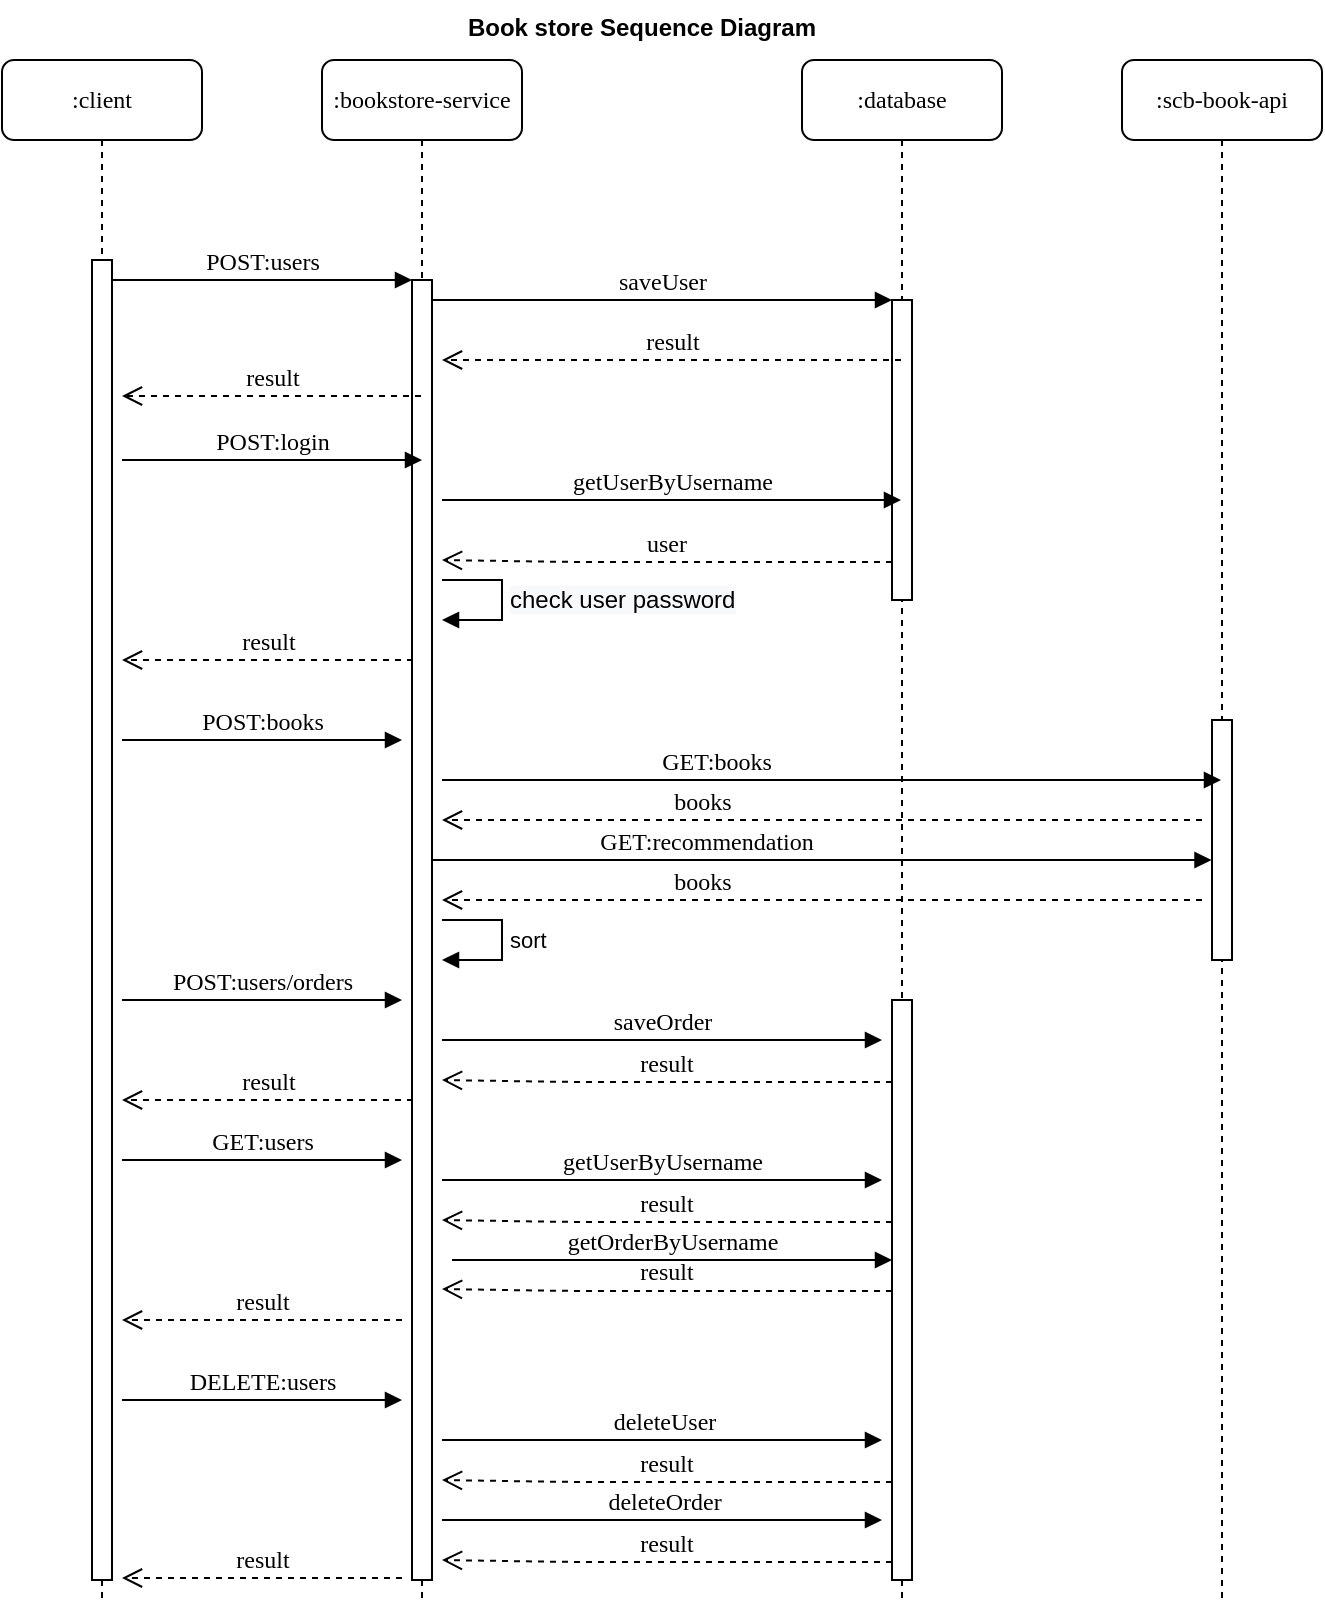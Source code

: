 <mxfile version="14.6.13" type="github">
  <diagram name="Page-1" id="13e1069c-82ec-6db2-03f1-153e76fe0fe0">
    <mxGraphModel dx="2066" dy="1186" grid="1" gridSize="10" guides="1" tooltips="1" connect="1" arrows="1" fold="1" page="1" pageScale="1" pageWidth="1100" pageHeight="850" background="#ffffff" math="0" shadow="0">
      <root>
        <mxCell id="0" />
        <mxCell id="1" parent="0" />
        <mxCell id="7baba1c4bc27f4b0-2" value=":bookstore-service" style="shape=umlLifeline;perimeter=lifelinePerimeter;whiteSpace=wrap;html=1;container=1;collapsible=0;recursiveResize=0;outlineConnect=0;rounded=1;shadow=0;comic=0;labelBackgroundColor=none;strokeWidth=1;fontFamily=Verdana;fontSize=12;align=center;" parent="1" vertex="1">
          <mxGeometry x="260" y="80" width="100" height="770" as="geometry" />
        </mxCell>
        <mxCell id="7baba1c4bc27f4b0-10" value="" style="html=1;points=[];perimeter=orthogonalPerimeter;rounded=0;shadow=0;comic=0;labelBackgroundColor=none;strokeWidth=1;fontFamily=Verdana;fontSize=12;align=center;" parent="7baba1c4bc27f4b0-2" vertex="1">
          <mxGeometry x="45" y="110" width="10" height="650" as="geometry" />
        </mxCell>
        <mxCell id="7baba1c4bc27f4b0-3" value=":database" style="shape=umlLifeline;perimeter=lifelinePerimeter;whiteSpace=wrap;html=1;container=1;collapsible=0;recursiveResize=0;outlineConnect=0;rounded=1;shadow=0;comic=0;labelBackgroundColor=none;strokeWidth=1;fontFamily=Verdana;fontSize=12;align=center;" parent="1" vertex="1">
          <mxGeometry x="500" y="80" width="100" height="770" as="geometry" />
        </mxCell>
        <mxCell id="7baba1c4bc27f4b0-13" value="" style="html=1;points=[];perimeter=orthogonalPerimeter;rounded=0;shadow=0;comic=0;labelBackgroundColor=none;strokeWidth=1;fontFamily=Verdana;fontSize=12;align=center;" parent="7baba1c4bc27f4b0-3" vertex="1">
          <mxGeometry x="45" y="120" width="10" height="150" as="geometry" />
        </mxCell>
        <mxCell id="7baba1c4bc27f4b0-8" value=":client" style="shape=umlLifeline;perimeter=lifelinePerimeter;whiteSpace=wrap;html=1;container=1;collapsible=0;recursiveResize=0;outlineConnect=0;rounded=1;shadow=0;comic=0;labelBackgroundColor=none;strokeWidth=1;fontFamily=Verdana;fontSize=12;align=center;" parent="1" vertex="1">
          <mxGeometry x="100" y="80" width="100" height="770" as="geometry" />
        </mxCell>
        <mxCell id="7baba1c4bc27f4b0-9" value="" style="html=1;points=[];perimeter=orthogonalPerimeter;rounded=0;shadow=0;comic=0;labelBackgroundColor=none;strokeWidth=1;fontFamily=Verdana;fontSize=12;align=center;" parent="7baba1c4bc27f4b0-8" vertex="1">
          <mxGeometry x="45" y="100" width="10" height="660" as="geometry" />
        </mxCell>
        <mxCell id="7baba1c4bc27f4b0-23" value="POST:login" style="html=1;verticalAlign=bottom;endArrow=block;labelBackgroundColor=none;fontFamily=Verdana;fontSize=12;" parent="1" edge="1">
          <mxGeometry relative="1" as="geometry">
            <mxPoint x="160" y="280" as="sourcePoint" />
            <mxPoint x="310" y="280" as="targetPoint" />
          </mxGeometry>
        </mxCell>
        <mxCell id="7baba1c4bc27f4b0-30" value="result" style="html=1;verticalAlign=bottom;endArrow=open;dashed=1;endSize=8;labelBackgroundColor=none;fontFamily=Verdana;fontSize=12;edgeStyle=elbowEdgeStyle;elbow=horizontal;" parent="1" source="7baba1c4bc27f4b0-3" edge="1">
          <mxGeometry relative="1" as="geometry">
            <mxPoint x="320" y="230" as="targetPoint" />
            <Array as="points">
              <mxPoint x="380" y="230" />
            </Array>
            <mxPoint x="530" y="230" as="sourcePoint" />
          </mxGeometry>
        </mxCell>
        <mxCell id="7baba1c4bc27f4b0-11" value="POST:users" style="html=1;verticalAlign=bottom;endArrow=block;entryX=0;entryY=0;labelBackgroundColor=none;fontFamily=Verdana;fontSize=12;edgeStyle=elbowEdgeStyle;elbow=vertical;" parent="1" source="7baba1c4bc27f4b0-9" target="7baba1c4bc27f4b0-10" edge="1">
          <mxGeometry relative="1" as="geometry">
            <mxPoint x="220" y="190" as="sourcePoint" />
            <Array as="points">
              <mxPoint x="290" y="190" />
            </Array>
          </mxGeometry>
        </mxCell>
        <mxCell id="7baba1c4bc27f4b0-14" value="saveUser" style="html=1;verticalAlign=bottom;endArrow=block;entryX=0;entryY=0;labelBackgroundColor=none;fontFamily=Verdana;fontSize=12;edgeStyle=elbowEdgeStyle;elbow=vertical;" parent="1" source="7baba1c4bc27f4b0-10" target="7baba1c4bc27f4b0-13" edge="1">
          <mxGeometry relative="1" as="geometry">
            <mxPoint x="370" y="200" as="sourcePoint" />
          </mxGeometry>
        </mxCell>
        <mxCell id="kKu1ekH3sPzgoW_WzyBz-2" value="result" style="html=1;verticalAlign=bottom;endArrow=open;dashed=1;endSize=8;labelBackgroundColor=none;fontFamily=Verdana;fontSize=12;edgeStyle=elbowEdgeStyle;elbow=horizontal;" edge="1" parent="1" source="7baba1c4bc27f4b0-2">
          <mxGeometry relative="1" as="geometry">
            <mxPoint x="160" y="248" as="targetPoint" />
            <Array as="points">
              <mxPoint x="270" y="248" />
              <mxPoint x="250" y="240" />
            </Array>
            <mxPoint x="280" y="248" as="sourcePoint" />
          </mxGeometry>
        </mxCell>
        <mxCell id="kKu1ekH3sPzgoW_WzyBz-3" value=":scb-book-api" style="shape=umlLifeline;perimeter=lifelinePerimeter;whiteSpace=wrap;html=1;container=1;collapsible=0;recursiveResize=0;outlineConnect=0;rounded=1;shadow=0;comic=0;labelBackgroundColor=none;strokeWidth=1;fontFamily=Verdana;fontSize=12;align=center;" vertex="1" parent="1">
          <mxGeometry x="660" y="80" width="100" height="770" as="geometry" />
        </mxCell>
        <mxCell id="kKu1ekH3sPzgoW_WzyBz-4" value="" style="html=1;points=[];perimeter=orthogonalPerimeter;rounded=0;shadow=0;comic=0;labelBackgroundColor=none;strokeWidth=1;fontFamily=Verdana;fontSize=12;align=center;" vertex="1" parent="kKu1ekH3sPzgoW_WzyBz-3">
          <mxGeometry x="45" y="330" width="10" height="120" as="geometry" />
        </mxCell>
        <mxCell id="kKu1ekH3sPzgoW_WzyBz-6" value="getUserByUsername" style="html=1;verticalAlign=bottom;endArrow=block;labelBackgroundColor=none;fontFamily=Verdana;fontSize=12;" edge="1" parent="1" target="7baba1c4bc27f4b0-3">
          <mxGeometry relative="1" as="geometry">
            <mxPoint x="320" y="300" as="sourcePoint" />
            <mxPoint x="470" y="300" as="targetPoint" />
          </mxGeometry>
        </mxCell>
        <mxCell id="kKu1ekH3sPzgoW_WzyBz-9" value="user" style="html=1;verticalAlign=bottom;endArrow=open;dashed=1;endSize=8;labelBackgroundColor=none;fontFamily=Verdana;fontSize=12;edgeStyle=elbowEdgeStyle;elbow=horizontal;exitX=0;exitY=0.873;exitDx=0;exitDy=0;exitPerimeter=0;" edge="1" parent="1" source="7baba1c4bc27f4b0-13">
          <mxGeometry relative="1" as="geometry">
            <mxPoint x="320" y="330" as="targetPoint" />
            <Array as="points">
              <mxPoint x="380" y="330" />
            </Array>
            <mxPoint x="500" y="330" as="sourcePoint" />
          </mxGeometry>
        </mxCell>
        <mxCell id="kKu1ekH3sPzgoW_WzyBz-10" value="result" style="html=1;verticalAlign=bottom;endArrow=open;dashed=1;endSize=8;labelBackgroundColor=none;fontFamily=Verdana;fontSize=12;edgeStyle=elbowEdgeStyle;elbow=horizontal;" edge="1" parent="1">
          <mxGeometry relative="1" as="geometry">
            <mxPoint x="160" y="380" as="targetPoint" />
            <Array as="points">
              <mxPoint x="266" y="379.8" />
              <mxPoint x="246" y="371.8" />
            </Array>
            <mxPoint x="305.5" y="380.0" as="sourcePoint" />
          </mxGeometry>
        </mxCell>
        <mxCell id="kKu1ekH3sPzgoW_WzyBz-12" value="POST:books" style="html=1;verticalAlign=bottom;endArrow=block;labelBackgroundColor=none;fontFamily=Verdana;fontSize=12;" edge="1" parent="1">
          <mxGeometry relative="1" as="geometry">
            <mxPoint x="160" y="420" as="sourcePoint" />
            <mxPoint x="300" y="420" as="targetPoint" />
          </mxGeometry>
        </mxCell>
        <mxCell id="kKu1ekH3sPzgoW_WzyBz-17" value="GET:books" style="html=1;verticalAlign=bottom;endArrow=block;labelBackgroundColor=none;fontFamily=Verdana;fontSize=12;" edge="1" parent="1" target="kKu1ekH3sPzgoW_WzyBz-3">
          <mxGeometry x="-0.299" relative="1" as="geometry">
            <mxPoint x="320" y="440" as="sourcePoint" />
            <mxPoint x="460" y="440" as="targetPoint" />
            <mxPoint as="offset" />
          </mxGeometry>
        </mxCell>
        <mxCell id="kKu1ekH3sPzgoW_WzyBz-18" value="books" style="html=1;verticalAlign=bottom;endArrow=open;dashed=1;endSize=8;labelBackgroundColor=none;fontFamily=Verdana;fontSize=12;edgeStyle=elbowEdgeStyle;elbow=horizontal;" edge="1" parent="1">
          <mxGeometry x="0.316" relative="1" as="geometry">
            <mxPoint x="320" y="460" as="targetPoint" />
            <Array as="points">
              <mxPoint x="580" y="460" />
            </Array>
            <mxPoint x="700" y="460" as="sourcePoint" />
            <mxPoint as="offset" />
          </mxGeometry>
        </mxCell>
        <mxCell id="kKu1ekH3sPzgoW_WzyBz-19" value="GET:recommendation" style="html=1;verticalAlign=bottom;endArrow=block;labelBackgroundColor=none;fontFamily=Verdana;fontSize=12;" edge="1" parent="1">
          <mxGeometry x="-0.299" relative="1" as="geometry">
            <mxPoint x="315.25" y="480" as="sourcePoint" />
            <mxPoint x="704.75" y="480" as="targetPoint" />
            <mxPoint as="offset" />
          </mxGeometry>
        </mxCell>
        <mxCell id="kKu1ekH3sPzgoW_WzyBz-22" value="books" style="html=1;verticalAlign=bottom;endArrow=open;dashed=1;endSize=8;labelBackgroundColor=none;fontFamily=Verdana;fontSize=12;edgeStyle=elbowEdgeStyle;elbow=horizontal;" edge="1" parent="1">
          <mxGeometry x="0.316" relative="1" as="geometry">
            <mxPoint x="320" y="500" as="targetPoint" />
            <Array as="points">
              <mxPoint x="580" y="500" />
            </Array>
            <mxPoint x="700" y="500" as="sourcePoint" />
            <mxPoint as="offset" />
          </mxGeometry>
        </mxCell>
        <mxCell id="kKu1ekH3sPzgoW_WzyBz-23" value="POST:users/orders" style="html=1;verticalAlign=bottom;endArrow=block;labelBackgroundColor=none;fontFamily=Verdana;fontSize=12;" edge="1" parent="1">
          <mxGeometry relative="1" as="geometry">
            <mxPoint x="160" y="550" as="sourcePoint" />
            <mxPoint x="300" y="550" as="targetPoint" />
          </mxGeometry>
        </mxCell>
        <mxCell id="kKu1ekH3sPzgoW_WzyBz-29" value="sort" style="edgeStyle=orthogonalEdgeStyle;html=1;align=left;spacingLeft=2;endArrow=block;rounded=0;" edge="1" parent="1">
          <mxGeometry relative="1" as="geometry">
            <mxPoint x="320" y="510" as="sourcePoint" />
            <Array as="points">
              <mxPoint x="350" y="510" />
            </Array>
            <mxPoint x="320" y="530" as="targetPoint" />
          </mxGeometry>
        </mxCell>
        <mxCell id="kKu1ekH3sPzgoW_WzyBz-30" value="&lt;span style=&quot;font-size: 12px ; text-align: center ; background-color: rgb(248 , 249 , 250)&quot;&gt;check user password&lt;/span&gt;" style="edgeStyle=orthogonalEdgeStyle;html=1;align=left;spacingLeft=2;endArrow=block;rounded=0;" edge="1" parent="1">
          <mxGeometry relative="1" as="geometry">
            <mxPoint x="320" y="340" as="sourcePoint" />
            <Array as="points">
              <mxPoint x="350" y="340" />
            </Array>
            <mxPoint x="320" y="360" as="targetPoint" />
          </mxGeometry>
        </mxCell>
        <mxCell id="kKu1ekH3sPzgoW_WzyBz-32" value="" style="html=1;points=[];perimeter=orthogonalPerimeter;rounded=0;shadow=0;comic=0;labelBackgroundColor=none;strokeWidth=1;fontFamily=Verdana;fontSize=12;align=center;" vertex="1" parent="1">
          <mxGeometry x="545" y="550" width="10" height="290" as="geometry" />
        </mxCell>
        <mxCell id="kKu1ekH3sPzgoW_WzyBz-33" value="saveOrder" style="html=1;verticalAlign=bottom;endArrow=block;labelBackgroundColor=none;fontFamily=Verdana;fontSize=12;" edge="1" parent="1">
          <mxGeometry relative="1" as="geometry">
            <mxPoint x="320" y="570" as="sourcePoint" />
            <mxPoint x="540" y="570" as="targetPoint" />
          </mxGeometry>
        </mxCell>
        <mxCell id="kKu1ekH3sPzgoW_WzyBz-34" value="result" style="html=1;verticalAlign=bottom;endArrow=open;dashed=1;endSize=8;labelBackgroundColor=none;fontFamily=Verdana;fontSize=12;edgeStyle=elbowEdgeStyle;elbow=horizontal;exitX=0;exitY=0.873;exitDx=0;exitDy=0;exitPerimeter=0;" edge="1" parent="1">
          <mxGeometry relative="1" as="geometry">
            <mxPoint x="320" y="590" as="targetPoint" />
            <Array as="points">
              <mxPoint x="380" y="590" />
            </Array>
            <mxPoint x="545" y="590.95" as="sourcePoint" />
          </mxGeometry>
        </mxCell>
        <mxCell id="kKu1ekH3sPzgoW_WzyBz-35" value="result" style="html=1;verticalAlign=bottom;endArrow=open;dashed=1;endSize=8;labelBackgroundColor=none;fontFamily=Verdana;fontSize=12;edgeStyle=elbowEdgeStyle;elbow=horizontal;" edge="1" parent="1">
          <mxGeometry relative="1" as="geometry">
            <mxPoint x="160" y="600" as="targetPoint" />
            <Array as="points">
              <mxPoint x="266" y="599.8" />
              <mxPoint x="246" y="591.8" />
            </Array>
            <mxPoint x="305.5" y="600" as="sourcePoint" />
          </mxGeometry>
        </mxCell>
        <mxCell id="kKu1ekH3sPzgoW_WzyBz-36" value="DELETE:users" style="html=1;verticalAlign=bottom;endArrow=block;entryX=0;entryY=0;labelBackgroundColor=none;fontFamily=Verdana;fontSize=12;edgeStyle=elbowEdgeStyle;elbow=vertical;" edge="1" parent="1">
          <mxGeometry relative="1" as="geometry">
            <mxPoint x="160" y="750" as="sourcePoint" />
            <mxPoint x="300" y="750" as="targetPoint" />
            <Array as="points">
              <mxPoint x="285" y="750" />
            </Array>
          </mxGeometry>
        </mxCell>
        <mxCell id="kKu1ekH3sPzgoW_WzyBz-37" value="deleteOrder" style="html=1;verticalAlign=bottom;endArrow=block;labelBackgroundColor=none;fontFamily=Verdana;fontSize=12;edgeStyle=elbowEdgeStyle;elbow=vertical;" edge="1" parent="1">
          <mxGeometry relative="1" as="geometry">
            <mxPoint x="320" y="810" as="sourcePoint" />
            <mxPoint x="540" y="810.5" as="targetPoint" />
            <Array as="points">
              <mxPoint x="455" y="810" />
            </Array>
          </mxGeometry>
        </mxCell>
        <mxCell id="kKu1ekH3sPzgoW_WzyBz-38" value="result" style="html=1;verticalAlign=bottom;endArrow=open;dashed=1;endSize=8;labelBackgroundColor=none;fontFamily=Verdana;fontSize=12;edgeStyle=elbowEdgeStyle;elbow=horizontal;exitX=0;exitY=0.873;exitDx=0;exitDy=0;exitPerimeter=0;" edge="1" parent="1">
          <mxGeometry relative="1" as="geometry">
            <mxPoint x="320" y="790" as="targetPoint" />
            <Array as="points">
              <mxPoint x="380" y="790" />
            </Array>
            <mxPoint x="545" y="790.95" as="sourcePoint" />
          </mxGeometry>
        </mxCell>
        <mxCell id="kKu1ekH3sPzgoW_WzyBz-39" value="deleteUser" style="html=1;verticalAlign=bottom;endArrow=block;labelBackgroundColor=none;fontFamily=Verdana;fontSize=12;edgeStyle=elbowEdgeStyle;elbow=vertical;" edge="1" parent="1">
          <mxGeometry relative="1" as="geometry">
            <mxPoint x="320" y="770" as="sourcePoint" />
            <mxPoint x="540" y="770.5" as="targetPoint" />
            <Array as="points">
              <mxPoint x="455" y="770" />
            </Array>
          </mxGeometry>
        </mxCell>
        <mxCell id="kKu1ekH3sPzgoW_WzyBz-40" value="result" style="html=1;verticalAlign=bottom;endArrow=open;dashed=1;endSize=8;labelBackgroundColor=none;fontFamily=Verdana;fontSize=12;edgeStyle=elbowEdgeStyle;elbow=horizontal;exitX=0;exitY=0.873;exitDx=0;exitDy=0;exitPerimeter=0;" edge="1" parent="1">
          <mxGeometry relative="1" as="geometry">
            <mxPoint x="320" y="830" as="targetPoint" />
            <Array as="points">
              <mxPoint x="380" y="830" />
            </Array>
            <mxPoint x="545" y="830.95" as="sourcePoint" />
          </mxGeometry>
        </mxCell>
        <mxCell id="kKu1ekH3sPzgoW_WzyBz-43" value="GET:users" style="html=1;verticalAlign=bottom;endArrow=block;labelBackgroundColor=none;fontFamily=Verdana;fontSize=12;" edge="1" parent="1">
          <mxGeometry relative="1" as="geometry">
            <mxPoint x="160" y="630" as="sourcePoint" />
            <mxPoint x="300" y="630" as="targetPoint" />
          </mxGeometry>
        </mxCell>
        <mxCell id="kKu1ekH3sPzgoW_WzyBz-44" value="getUserByUsername" style="html=1;verticalAlign=bottom;endArrow=block;labelBackgroundColor=none;fontFamily=Verdana;fontSize=12;" edge="1" parent="1">
          <mxGeometry relative="1" as="geometry">
            <mxPoint x="320" y="640" as="sourcePoint" />
            <mxPoint x="540" y="640" as="targetPoint" />
          </mxGeometry>
        </mxCell>
        <mxCell id="kKu1ekH3sPzgoW_WzyBz-45" value="result" style="html=1;verticalAlign=bottom;endArrow=open;dashed=1;endSize=8;labelBackgroundColor=none;fontFamily=Verdana;fontSize=12;edgeStyle=elbowEdgeStyle;elbow=horizontal;exitX=0;exitY=0.873;exitDx=0;exitDy=0;exitPerimeter=0;" edge="1" parent="1">
          <mxGeometry relative="1" as="geometry">
            <mxPoint x="320" y="660" as="targetPoint" />
            <Array as="points">
              <mxPoint x="380" y="660" />
            </Array>
            <mxPoint x="545" y="660.95" as="sourcePoint" />
          </mxGeometry>
        </mxCell>
        <mxCell id="kKu1ekH3sPzgoW_WzyBz-46" value="getOrderByUsername" style="html=1;verticalAlign=bottom;endArrow=block;labelBackgroundColor=none;fontFamily=Verdana;fontSize=12;" edge="1" parent="1">
          <mxGeometry relative="1" as="geometry">
            <mxPoint x="325" y="680" as="sourcePoint" />
            <mxPoint x="545" y="680" as="targetPoint" />
          </mxGeometry>
        </mxCell>
        <mxCell id="kKu1ekH3sPzgoW_WzyBz-47" value="result" style="html=1;verticalAlign=bottom;endArrow=open;dashed=1;endSize=8;labelBackgroundColor=none;fontFamily=Verdana;fontSize=12;edgeStyle=elbowEdgeStyle;elbow=horizontal;exitX=0;exitY=0.873;exitDx=0;exitDy=0;exitPerimeter=0;" edge="1" parent="1">
          <mxGeometry relative="1" as="geometry">
            <mxPoint x="320" y="694.5" as="targetPoint" />
            <Array as="points">
              <mxPoint x="380" y="694.5" />
            </Array>
            <mxPoint x="545" y="695.45" as="sourcePoint" />
          </mxGeometry>
        </mxCell>
        <mxCell id="kKu1ekH3sPzgoW_WzyBz-48" value="result" style="html=1;verticalAlign=bottom;endArrow=open;dashed=1;endSize=8;labelBackgroundColor=none;fontFamily=Verdana;fontSize=12;edgeStyle=elbowEdgeStyle;elbow=horizontal;" edge="1" parent="1">
          <mxGeometry relative="1" as="geometry">
            <mxPoint x="160" y="710" as="targetPoint" />
            <Array as="points">
              <mxPoint x="190" y="710" />
            </Array>
            <mxPoint x="300" y="710" as="sourcePoint" />
          </mxGeometry>
        </mxCell>
        <mxCell id="kKu1ekH3sPzgoW_WzyBz-49" value="result" style="html=1;verticalAlign=bottom;endArrow=open;dashed=1;endSize=8;labelBackgroundColor=none;fontFamily=Verdana;fontSize=12;edgeStyle=elbowEdgeStyle;elbow=horizontal;" edge="1" parent="1">
          <mxGeometry relative="1" as="geometry">
            <mxPoint x="160" y="839" as="targetPoint" />
            <Array as="points">
              <mxPoint x="190" y="839" />
            </Array>
            <mxPoint x="300" y="839" as="sourcePoint" />
          </mxGeometry>
        </mxCell>
        <mxCell id="kKu1ekH3sPzgoW_WzyBz-50" value="Book store Sequence Diagram" style="text;align=center;fontStyle=1;verticalAlign=middle;spacingLeft=3;spacingRight=3;strokeColor=none;rotatable=0;points=[[0,0.5],[1,0.5]];portConstraint=eastwest;gradientColor=#33001A;" vertex="1" parent="1">
          <mxGeometry x="380" y="50" width="80" height="26" as="geometry" />
        </mxCell>
      </root>
    </mxGraphModel>
  </diagram>
</mxfile>
